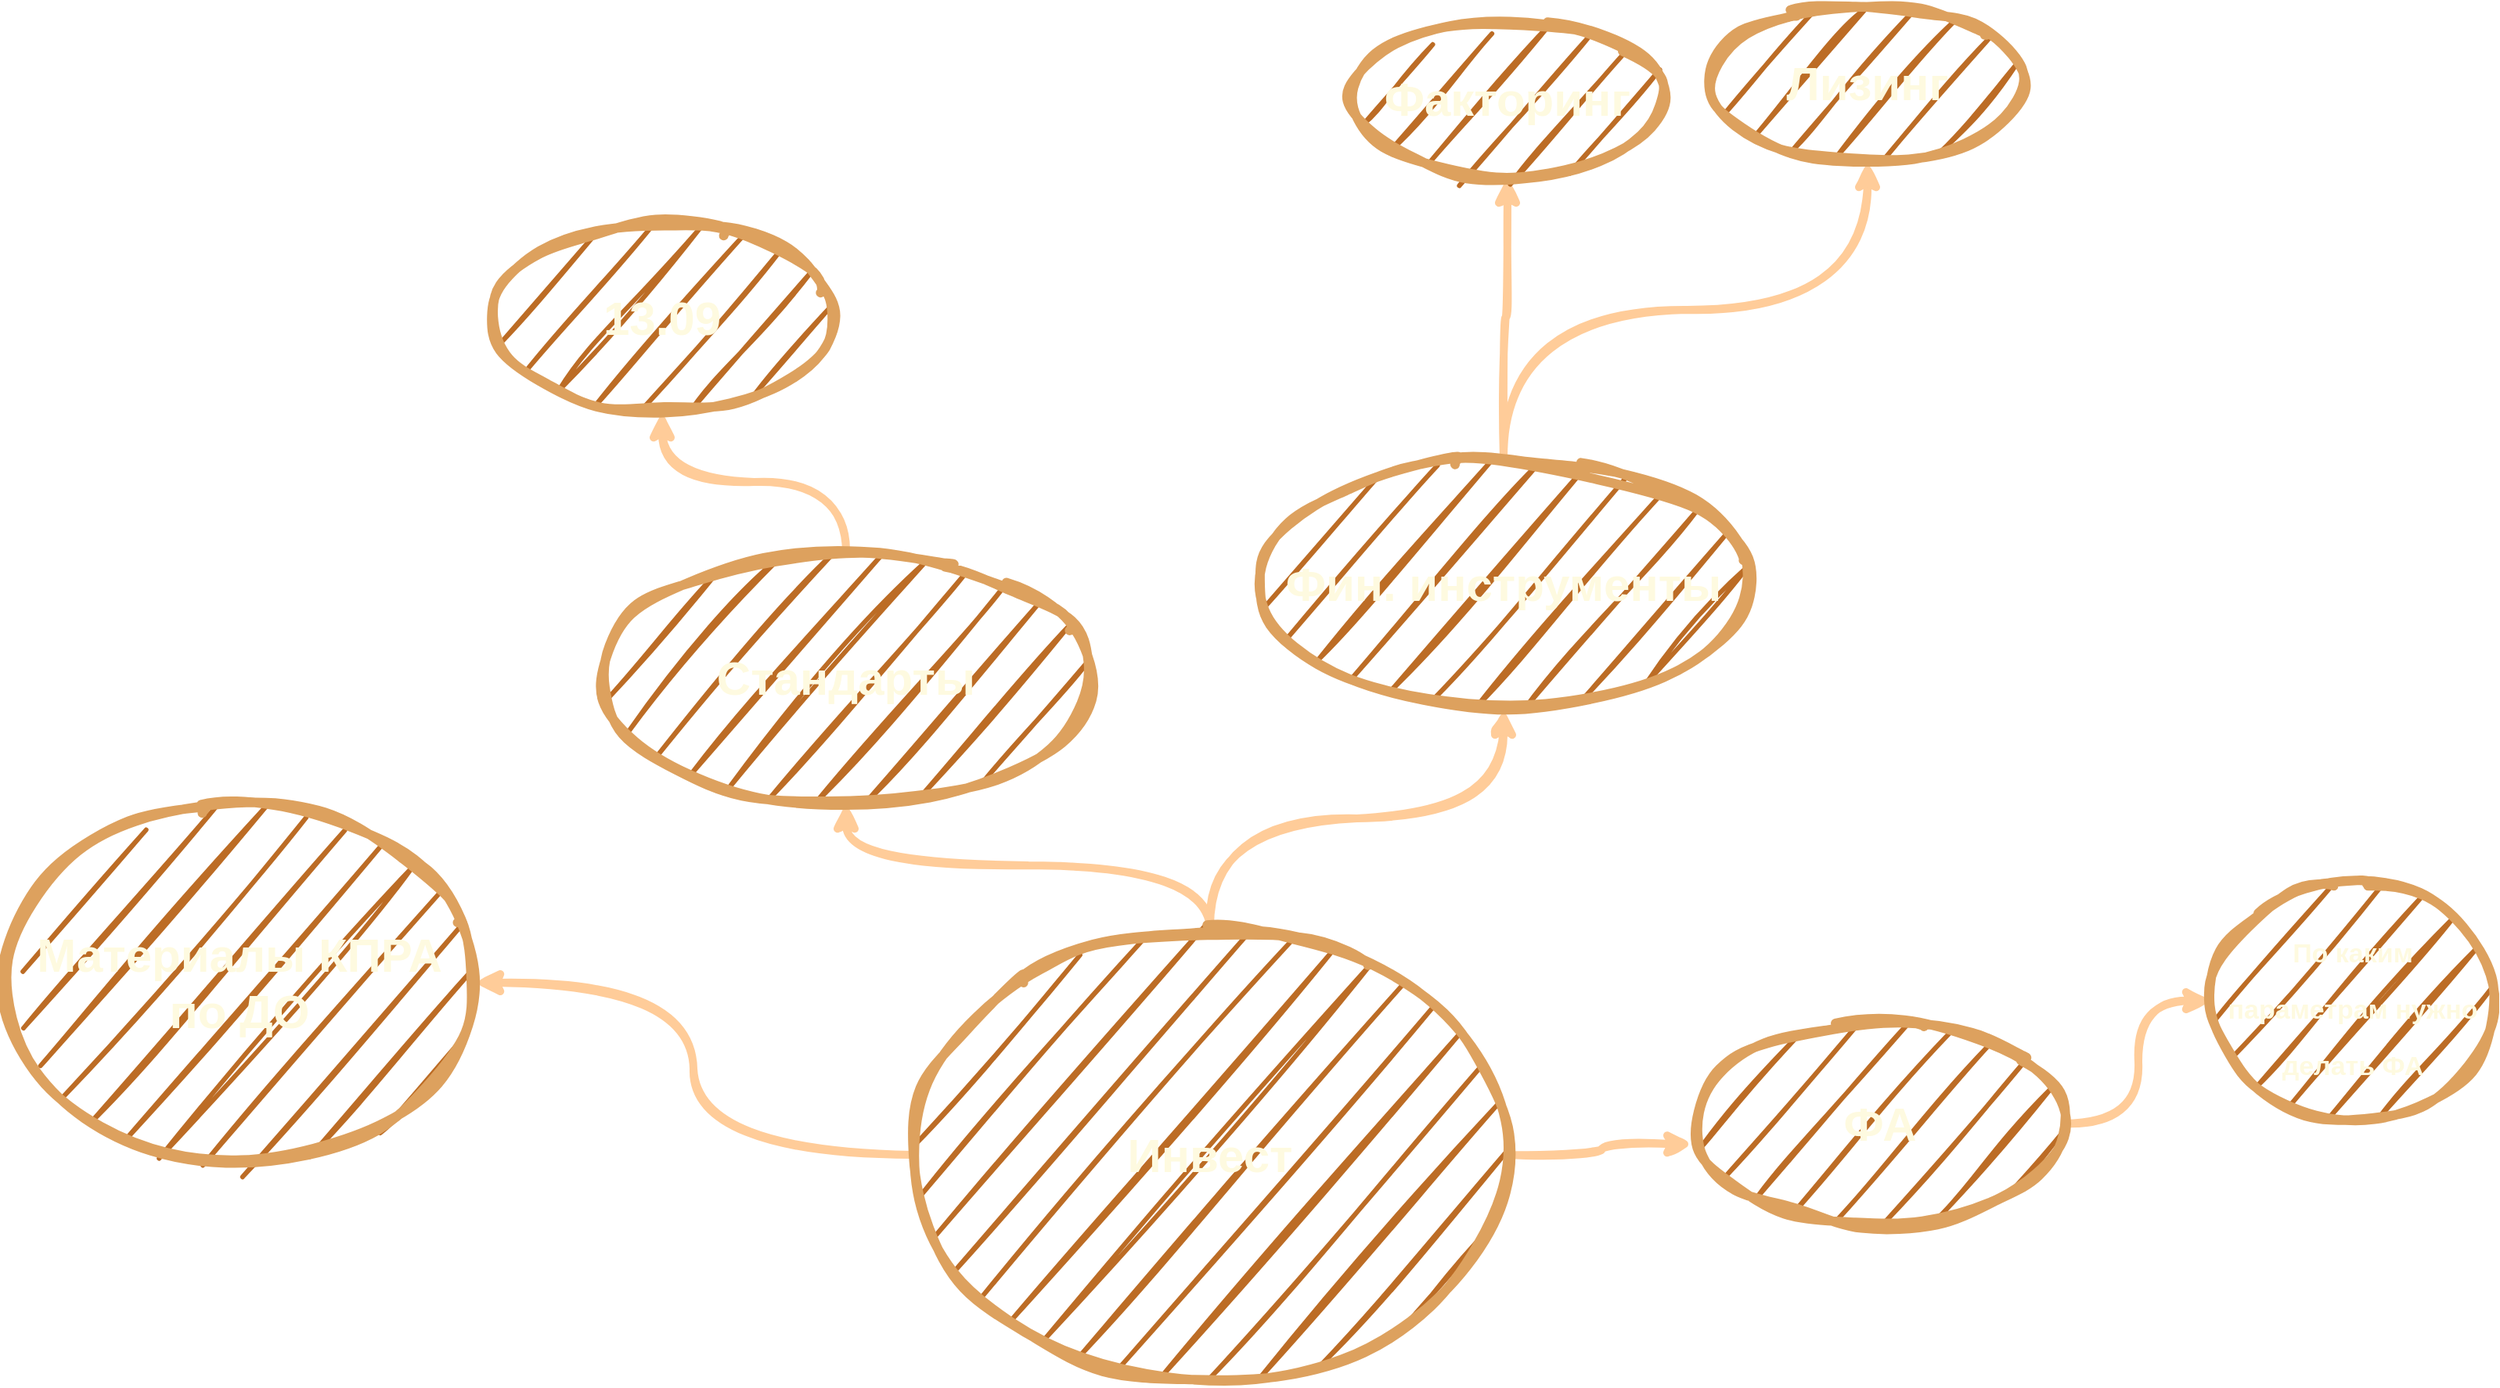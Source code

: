 <mxfile version="20.8.5" type="github">
  <diagram id="6a731a19-8d31-9384-78a2-239565b7b9f0" name="Page-1">
    <mxGraphModel dx="2518" dy="1430" grid="1" gridSize="10" guides="1" tooltips="1" connect="1" arrows="1" fold="1" page="1" pageScale="1" pageWidth="1169" pageHeight="827" background="none" math="0" shadow="0">
      <root>
        <mxCell id="0" />
        <mxCell id="1" parent="0" />
        <mxCell id="zqC7FPXtkwVb-_pgPyZP-1544" style="edgeStyle=orthogonalEdgeStyle;orthogonalLoop=1;jettySize=auto;html=1;entryX=0.5;entryY=1;entryDx=0;entryDy=0;strokeColor=#FFCC99;fontColor=#FEFAE0;fillColor=#ffe6cc;curved=1;sketch=1;curveFitting=1;jiggle=2;strokeWidth=5;" parent="1" source="1515" target="zqC7FPXtkwVb-_pgPyZP-1542" edge="1">
          <mxGeometry relative="1" as="geometry" />
        </mxCell>
        <mxCell id="zqC7FPXtkwVb-_pgPyZP-1550" style="edgeStyle=orthogonalEdgeStyle;curved=1;sketch=1;orthogonalLoop=1;jettySize=auto;html=1;entryX=0.5;entryY=1;entryDx=0;entryDy=0;strokeColor=#FFCC99;strokeWidth=5;fontColor=#FEFAE0;fillColor=#BC6C25;" parent="1" source="1515" target="zqC7FPXtkwVb-_pgPyZP-1549" edge="1">
          <mxGeometry relative="1" as="geometry" />
        </mxCell>
        <mxCell id="zqC7FPXtkwVb-_pgPyZP-1555" style="edgeStyle=orthogonalEdgeStyle;curved=1;sketch=1;orthogonalLoop=1;jettySize=auto;html=1;entryX=-0.006;entryY=0.601;entryDx=0;entryDy=0;entryPerimeter=0;strokeColor=#FFCC99;strokeWidth=5;fontSize=17;fontColor=#FEFAE0;fillColor=#BC6C25;" parent="1" source="1515" target="zqC7FPXtkwVb-_pgPyZP-1553" edge="1">
          <mxGeometry relative="1" as="geometry" />
        </mxCell>
        <mxCell id="SiKsWJgsZtu-EOyHi4bb-1516" style="edgeStyle=orthogonalEdgeStyle;orthogonalLoop=1;jettySize=auto;html=1;strokeColor=#FFCC99;fontColor=#FEFAE0;sketch=1;strokeWidth=5;fillColor=#BC6C25;curved=1;" edge="1" parent="1" source="1515" target="SiKsWJgsZtu-EOyHi4bb-1515">
          <mxGeometry relative="1" as="geometry" />
        </mxCell>
        <mxCell id="1515" value="Инвест" style="ellipse;whiteSpace=wrap;html=1;shadow=0;fontFamily=Helvetica;fontSize=30;align=center;strokeColor=#DDA15E;strokeWidth=6;fillColor=#BC6C25;fontStyle=1;rounded=1;labelBackgroundColor=none;fontColor=#FEFAE0;fillStyle=auto;sketch=1;curveFitting=1;jiggle=2;" parent="1" vertex="1">
          <mxGeometry x="1000" y="730" width="380" height="290" as="geometry" />
        </mxCell>
        <mxCell id="zqC7FPXtkwVb-_pgPyZP-1547" style="edgeStyle=orthogonalEdgeStyle;curved=1;sketch=1;orthogonalLoop=1;jettySize=auto;html=1;entryX=0.5;entryY=1;entryDx=0;entryDy=0;strokeColor=#FFCC99;strokeWidth=5;fontColor=#FEFAE0;fillColor=#BC6C25;" parent="1" source="zqC7FPXtkwVb-_pgPyZP-1542" target="zqC7FPXtkwVb-_pgPyZP-1545" edge="1">
          <mxGeometry relative="1" as="geometry" />
        </mxCell>
        <mxCell id="zqC7FPXtkwVb-_pgPyZP-1548" style="edgeStyle=orthogonalEdgeStyle;curved=1;sketch=1;orthogonalLoop=1;jettySize=auto;html=1;entryX=0.5;entryY=1;entryDx=0;entryDy=0;strokeColor=#FFCC99;strokeWidth=5;fontColor=#FEFAE0;fillColor=#BC6C25;" parent="1" source="zqC7FPXtkwVb-_pgPyZP-1542" target="zqC7FPXtkwVb-_pgPyZP-1546" edge="1">
          <mxGeometry relative="1" as="geometry" />
        </mxCell>
        <mxCell id="zqC7FPXtkwVb-_pgPyZP-1542" value="Фин. инструменты" style="ellipse;whiteSpace=wrap;html=1;fontSize=30;fillColor=#BC6C25;strokeColor=#DDA15E;fontColor=#FEFAE0;shadow=0;strokeWidth=6;fontStyle=1;rounded=1;labelBackgroundColor=none;fillStyle=auto;sketch=1;curveFitting=1;jiggle=2;" parent="1" vertex="1">
          <mxGeometry x="1220" y="430" width="315" height="160" as="geometry" />
        </mxCell>
        <mxCell id="zqC7FPXtkwVb-_pgPyZP-1545" value="Лизинг" style="ellipse;whiteSpace=wrap;html=1;fontSize=30;fillColor=#BC6C25;strokeColor=#DDA15E;fontColor=#FEFAE0;shadow=0;strokeWidth=6;fontStyle=1;rounded=1;labelBackgroundColor=none;fillStyle=auto;sketch=1;curveFitting=1;jiggle=2;" parent="1" vertex="1">
          <mxGeometry x="1510" y="140" width="200" height="100" as="geometry" />
        </mxCell>
        <mxCell id="zqC7FPXtkwVb-_pgPyZP-1546" value="Факторинг" style="ellipse;whiteSpace=wrap;html=1;fontSize=30;fillColor=#BC6C25;strokeColor=#DDA15E;fontColor=#FEFAE0;shadow=0;strokeWidth=6;fontStyle=1;rounded=1;labelBackgroundColor=none;fillStyle=auto;sketch=1;curveFitting=1;jiggle=2;" parent="1" vertex="1">
          <mxGeometry x="1280" y="150" width="200" height="100" as="geometry" />
        </mxCell>
        <mxCell id="zqC7FPXtkwVb-_pgPyZP-1552" style="edgeStyle=orthogonalEdgeStyle;curved=1;sketch=1;orthogonalLoop=1;jettySize=auto;html=1;entryX=0.5;entryY=1;entryDx=0;entryDy=0;strokeColor=#FFCC99;strokeWidth=5;fontColor=#FEFAE0;fillColor=#BC6C25;" parent="1" source="zqC7FPXtkwVb-_pgPyZP-1549" target="zqC7FPXtkwVb-_pgPyZP-1551" edge="1">
          <mxGeometry relative="1" as="geometry" />
        </mxCell>
        <mxCell id="zqC7FPXtkwVb-_pgPyZP-1549" value="Стандарты" style="ellipse;whiteSpace=wrap;html=1;fontSize=30;fillColor=#BC6C25;strokeColor=#DDA15E;fontColor=#FEFAE0;shadow=0;strokeWidth=6;fontStyle=1;rounded=1;labelBackgroundColor=none;fillStyle=auto;sketch=1;curveFitting=1;jiggle=2;" parent="1" vertex="1">
          <mxGeometry x="800" y="490" width="315" height="160" as="geometry" />
        </mxCell>
        <mxCell id="zqC7FPXtkwVb-_pgPyZP-1551" value="13.09" style="ellipse;whiteSpace=wrap;html=1;fontSize=30;fillColor=#BC6C25;strokeColor=#DDA15E;fontColor=#FEFAE0;shadow=0;strokeWidth=6;fontStyle=1;rounded=1;labelBackgroundColor=none;fillStyle=auto;sketch=1;curveFitting=1;jiggle=2;" parent="1" vertex="1">
          <mxGeometry x="730" y="280" width="220" height="120" as="geometry" />
        </mxCell>
        <mxCell id="zqC7FPXtkwVb-_pgPyZP-1556" style="edgeStyle=orthogonalEdgeStyle;curved=1;sketch=1;orthogonalLoop=1;jettySize=auto;html=1;entryX=0;entryY=0.5;entryDx=0;entryDy=0;strokeColor=#FFCC99;strokeWidth=5;fontSize=17;fontColor=#FEFAE0;fillColor=#BC6C25;" parent="1" source="zqC7FPXtkwVb-_pgPyZP-1553" target="zqC7FPXtkwVb-_pgPyZP-1554" edge="1">
          <mxGeometry relative="1" as="geometry" />
        </mxCell>
        <mxCell id="zqC7FPXtkwVb-_pgPyZP-1553" value="ФА" style="ellipse;whiteSpace=wrap;html=1;shadow=0;fontFamily=Helvetica;fontSize=30;align=center;strokeColor=#DDA15E;strokeWidth=6;fillColor=#BC6C25;fontStyle=1;rounded=1;labelBackgroundColor=none;fontColor=#FEFAE0;fillStyle=auto;sketch=1;curveFitting=1;jiggle=2;" parent="1" vertex="1">
          <mxGeometry x="1500" y="790" width="236" height="130" as="geometry" />
        </mxCell>
        <mxCell id="zqC7FPXtkwVb-_pgPyZP-1554" value="&lt;font style=&quot;font-size: 17px;&quot;&gt;По каким параметрам нужно делать ФА&lt;/font&gt;" style="ellipse;whiteSpace=wrap;html=1;shadow=0;fontFamily=Helvetica;fontSize=30;align=center;strokeColor=#DDA15E;strokeWidth=6;fillColor=#BC6C25;fontStyle=1;rounded=1;labelBackgroundColor=none;fontColor=#FEFAE0;fillStyle=auto;sketch=1;curveFitting=1;jiggle=2;" parent="1" vertex="1">
          <mxGeometry x="1830" y="700" width="180" height="153" as="geometry" />
        </mxCell>
        <mxCell id="SiKsWJgsZtu-EOyHi4bb-1515" value="Материалы КПРА по ДО" style="ellipse;whiteSpace=wrap;html=1;fontSize=30;fillColor=#BC6C25;strokeColor=#DDA15E;fontColor=#FEFAE0;shadow=0;strokeWidth=6;fontStyle=1;rounded=1;labelBackgroundColor=none;fillStyle=auto;sketch=1;curveFitting=1;jiggle=2;" vertex="1" parent="1">
          <mxGeometry x="420" y="650" width="300" height="230" as="geometry" />
        </mxCell>
      </root>
    </mxGraphModel>
  </diagram>
</mxfile>
